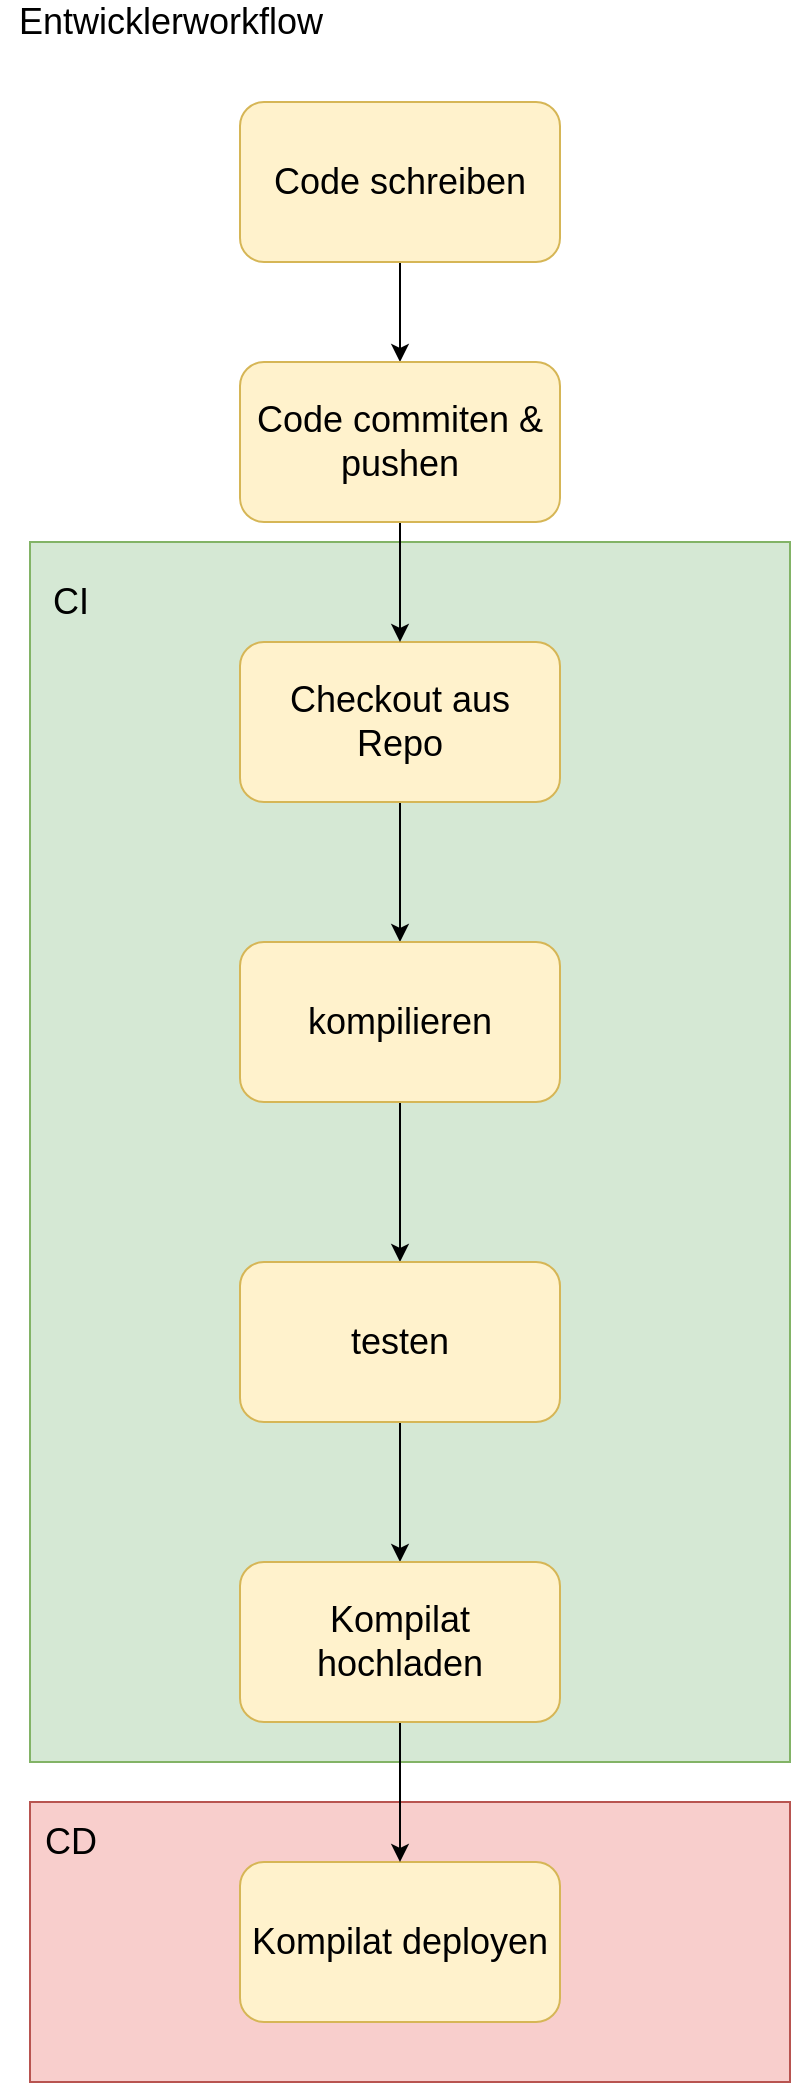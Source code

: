 <mxfile version="14.4.9" type="github">
  <diagram id="C5RBs43oDa-KdzZeNtuy" name="Page-1">
    <mxGraphModel dx="1422" dy="794" grid="1" gridSize="10" guides="1" tooltips="1" connect="1" arrows="1" fold="1" page="1" pageScale="1" pageWidth="827" pageHeight="1169" math="0" shadow="0">
      <root>
        <mxCell id="WIyWlLk6GJQsqaUBKTNV-0" />
        <mxCell id="WIyWlLk6GJQsqaUBKTNV-1" parent="WIyWlLk6GJQsqaUBKTNV-0" />
        <mxCell id="x7fOQHd4zGTe9LRD0eGf-14" value="" style="rounded=0;whiteSpace=wrap;html=1;fillColor=#f8cecc;strokeColor=#b85450;" parent="WIyWlLk6GJQsqaUBKTNV-1" vertex="1">
          <mxGeometry x="185" y="910" width="380" height="140" as="geometry" />
        </mxCell>
        <mxCell id="x7fOQHd4zGTe9LRD0eGf-13" value="" style="rounded=0;whiteSpace=wrap;html=1;fillColor=#d5e8d4;strokeColor=#82b366;" parent="WIyWlLk6GJQsqaUBKTNV-1" vertex="1">
          <mxGeometry x="185" y="280" width="380" height="610" as="geometry" />
        </mxCell>
        <mxCell id="x7fOQHd4zGTe9LRD0eGf-20" style="edgeStyle=orthogonalEdgeStyle;rounded=0;orthogonalLoop=1;jettySize=auto;html=1;" parent="WIyWlLk6GJQsqaUBKTNV-1" source="WIyWlLk6GJQsqaUBKTNV-7" target="x7fOQHd4zGTe9LRD0eGf-19" edge="1">
          <mxGeometry relative="1" as="geometry" />
        </mxCell>
        <mxCell id="WIyWlLk6GJQsqaUBKTNV-7" value="&lt;font style=&quot;font-size: 18px&quot;&gt;Code schreiben&lt;/font&gt;" style="rounded=1;whiteSpace=wrap;html=1;fontSize=12;glass=0;strokeWidth=1;shadow=0;fillColor=#fff2cc;strokeColor=#d6b656;" parent="WIyWlLk6GJQsqaUBKTNV-1" vertex="1">
          <mxGeometry x="290" y="60" width="160" height="80" as="geometry" />
        </mxCell>
        <mxCell id="x7fOQHd4zGTe9LRD0eGf-7" style="edgeStyle=orthogonalEdgeStyle;rounded=0;orthogonalLoop=1;jettySize=auto;html=1;entryX=0.5;entryY=0;entryDx=0;entryDy=0;" parent="WIyWlLk6GJQsqaUBKTNV-1" source="x7fOQHd4zGTe9LRD0eGf-2" target="x7fOQHd4zGTe9LRD0eGf-6" edge="1">
          <mxGeometry relative="1" as="geometry" />
        </mxCell>
        <mxCell id="x7fOQHd4zGTe9LRD0eGf-2" value="&lt;font style=&quot;font-size: 18px&quot;&gt;Checkout aus Repo&lt;/font&gt;" style="rounded=1;whiteSpace=wrap;html=1;fontSize=12;glass=0;strokeWidth=1;shadow=0;fillColor=#fff2cc;strokeColor=#d6b656;" parent="WIyWlLk6GJQsqaUBKTNV-1" vertex="1">
          <mxGeometry x="290" y="330" width="160" height="80" as="geometry" />
        </mxCell>
        <mxCell id="erFGh4qmDRbneJ4Li5xh-1" style="edgeStyle=orthogonalEdgeStyle;rounded=0;orthogonalLoop=1;jettySize=auto;html=1;" edge="1" parent="WIyWlLk6GJQsqaUBKTNV-1" source="x7fOQHd4zGTe9LRD0eGf-6" target="erFGh4qmDRbneJ4Li5xh-0">
          <mxGeometry relative="1" as="geometry" />
        </mxCell>
        <mxCell id="x7fOQHd4zGTe9LRD0eGf-6" value="&lt;font style=&quot;font-size: 18px&quot;&gt;kompilieren&lt;/font&gt;" style="rounded=1;whiteSpace=wrap;html=1;fontSize=12;glass=0;strokeWidth=1;shadow=0;fillColor=#fff2cc;strokeColor=#d6b656;" parent="WIyWlLk6GJQsqaUBKTNV-1" vertex="1">
          <mxGeometry x="290" y="480" width="160" height="80" as="geometry" />
        </mxCell>
        <mxCell id="x7fOQHd4zGTe9LRD0eGf-8" value="&lt;font style=&quot;font-size: 18px&quot;&gt;Kompilat deployen&lt;/font&gt;" style="rounded=1;whiteSpace=wrap;html=1;fontSize=12;glass=0;strokeWidth=1;shadow=0;fillColor=#fff2cc;strokeColor=#d6b656;" parent="WIyWlLk6GJQsqaUBKTNV-1" vertex="1">
          <mxGeometry x="290" y="940" width="160" height="80" as="geometry" />
        </mxCell>
        <mxCell id="x7fOQHd4zGTe9LRD0eGf-15" value="&lt;font style=&quot;font-size: 18px&quot;&gt;Entwicklerworkflow&lt;/font&gt;" style="text;html=1;align=center;verticalAlign=middle;resizable=0;points=[];autosize=1;" parent="WIyWlLk6GJQsqaUBKTNV-1" vertex="1">
          <mxGeometry x="170" y="10" width="170" height="20" as="geometry" />
        </mxCell>
        <mxCell id="x7fOQHd4zGTe9LRD0eGf-16" value="&lt;font style=&quot;font-size: 18px&quot;&gt;CI&lt;/font&gt;" style="text;html=1;align=center;verticalAlign=middle;resizable=0;points=[];autosize=1;" parent="WIyWlLk6GJQsqaUBKTNV-1" vertex="1">
          <mxGeometry x="190" y="300" width="30" height="20" as="geometry" />
        </mxCell>
        <mxCell id="x7fOQHd4zGTe9LRD0eGf-17" value="&lt;font style=&quot;font-size: 18px&quot;&gt;CD&lt;/font&gt;" style="text;html=1;align=center;verticalAlign=middle;resizable=0;points=[];autosize=1;" parent="WIyWlLk6GJQsqaUBKTNV-1" vertex="1">
          <mxGeometry x="185" y="920" width="40" height="20" as="geometry" />
        </mxCell>
        <mxCell id="erFGh4qmDRbneJ4Li5xh-6" value="" style="edgeStyle=orthogonalEdgeStyle;rounded=0;orthogonalLoop=1;jettySize=auto;html=1;" edge="1" parent="WIyWlLk6GJQsqaUBKTNV-1" source="x7fOQHd4zGTe9LRD0eGf-19" target="x7fOQHd4zGTe9LRD0eGf-2">
          <mxGeometry relative="1" as="geometry" />
        </mxCell>
        <mxCell id="x7fOQHd4zGTe9LRD0eGf-19" value="&lt;font style=&quot;font-size: 18px&quot;&gt;Code commiten &amp;amp; pushen&lt;/font&gt;" style="rounded=1;whiteSpace=wrap;html=1;fontSize=12;glass=0;strokeWidth=1;shadow=0;fillColor=#fff2cc;strokeColor=#d6b656;" parent="WIyWlLk6GJQsqaUBKTNV-1" vertex="1">
          <mxGeometry x="290" y="190" width="160" height="80" as="geometry" />
        </mxCell>
        <mxCell id="erFGh4qmDRbneJ4Li5xh-3" style="edgeStyle=orthogonalEdgeStyle;rounded=0;orthogonalLoop=1;jettySize=auto;html=1;" edge="1" parent="WIyWlLk6GJQsqaUBKTNV-1" source="erFGh4qmDRbneJ4Li5xh-0" target="erFGh4qmDRbneJ4Li5xh-2">
          <mxGeometry relative="1" as="geometry" />
        </mxCell>
        <mxCell id="erFGh4qmDRbneJ4Li5xh-0" value="&lt;font style=&quot;font-size: 18px&quot;&gt;testen&lt;/font&gt;" style="rounded=1;whiteSpace=wrap;html=1;fontSize=12;glass=0;strokeWidth=1;shadow=0;fillColor=#fff2cc;strokeColor=#d6b656;" vertex="1" parent="WIyWlLk6GJQsqaUBKTNV-1">
          <mxGeometry x="290" y="640" width="160" height="80" as="geometry" />
        </mxCell>
        <mxCell id="erFGh4qmDRbneJ4Li5xh-4" style="edgeStyle=orthogonalEdgeStyle;rounded=0;orthogonalLoop=1;jettySize=auto;html=1;" edge="1" parent="WIyWlLk6GJQsqaUBKTNV-1" source="erFGh4qmDRbneJ4Li5xh-2" target="x7fOQHd4zGTe9LRD0eGf-8">
          <mxGeometry relative="1" as="geometry" />
        </mxCell>
        <mxCell id="erFGh4qmDRbneJ4Li5xh-2" value="&lt;font style=&quot;font-size: 18px&quot;&gt;Kompilat hochladen&lt;/font&gt;" style="rounded=1;whiteSpace=wrap;html=1;fontSize=12;glass=0;strokeWidth=1;shadow=0;fillColor=#fff2cc;strokeColor=#d6b656;" vertex="1" parent="WIyWlLk6GJQsqaUBKTNV-1">
          <mxGeometry x="290" y="790" width="160" height="80" as="geometry" />
        </mxCell>
      </root>
    </mxGraphModel>
  </diagram>
</mxfile>
